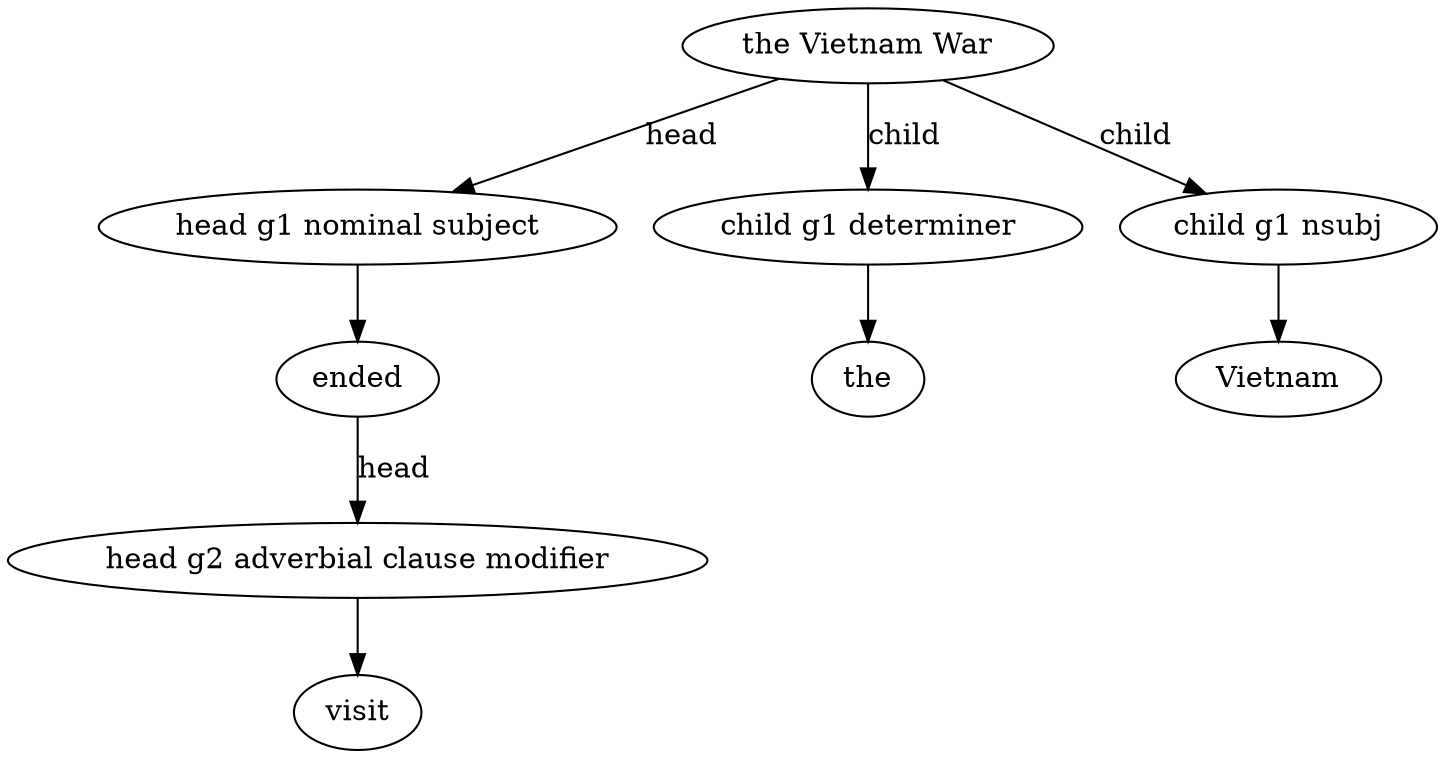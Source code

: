 strict digraph  {
"the Vietnam War";
"head g1 nominal subject";
ended;
"child g1 determiner";
the;
"child g1 nsubj";
Vietnam;
"head g2 adverbial clause modifier";
visit;
"the Vietnam War" -> "head g1 nominal subject"  [label=head];
"the Vietnam War" -> "child g1 determiner"  [label=child];
"the Vietnam War" -> "child g1 nsubj"  [label=child];
"head g1 nominal subject" -> ended;
ended -> "head g2 adverbial clause modifier"  [label=head];
"child g1 determiner" -> the;
"child g1 nsubj" -> Vietnam;
"head g2 adverbial clause modifier" -> visit;
}
